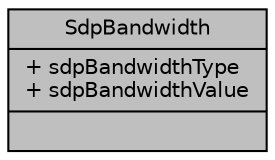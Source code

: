 digraph "SdpBandwidth"
{
 // LATEX_PDF_SIZE
  edge [fontname="Helvetica",fontsize="10",labelfontname="Helvetica",labelfontsize="10"];
  node [fontname="Helvetica",fontsize="10",shape=record];
  Node1 [label="{SdpBandwidth\n|+ sdpBandwidthType\l+ sdpBandwidthValue\l|}",height=0.2,width=0.4,color="black", fillcolor="grey75", style="filled", fontcolor="black",tooltip=" "];
}
